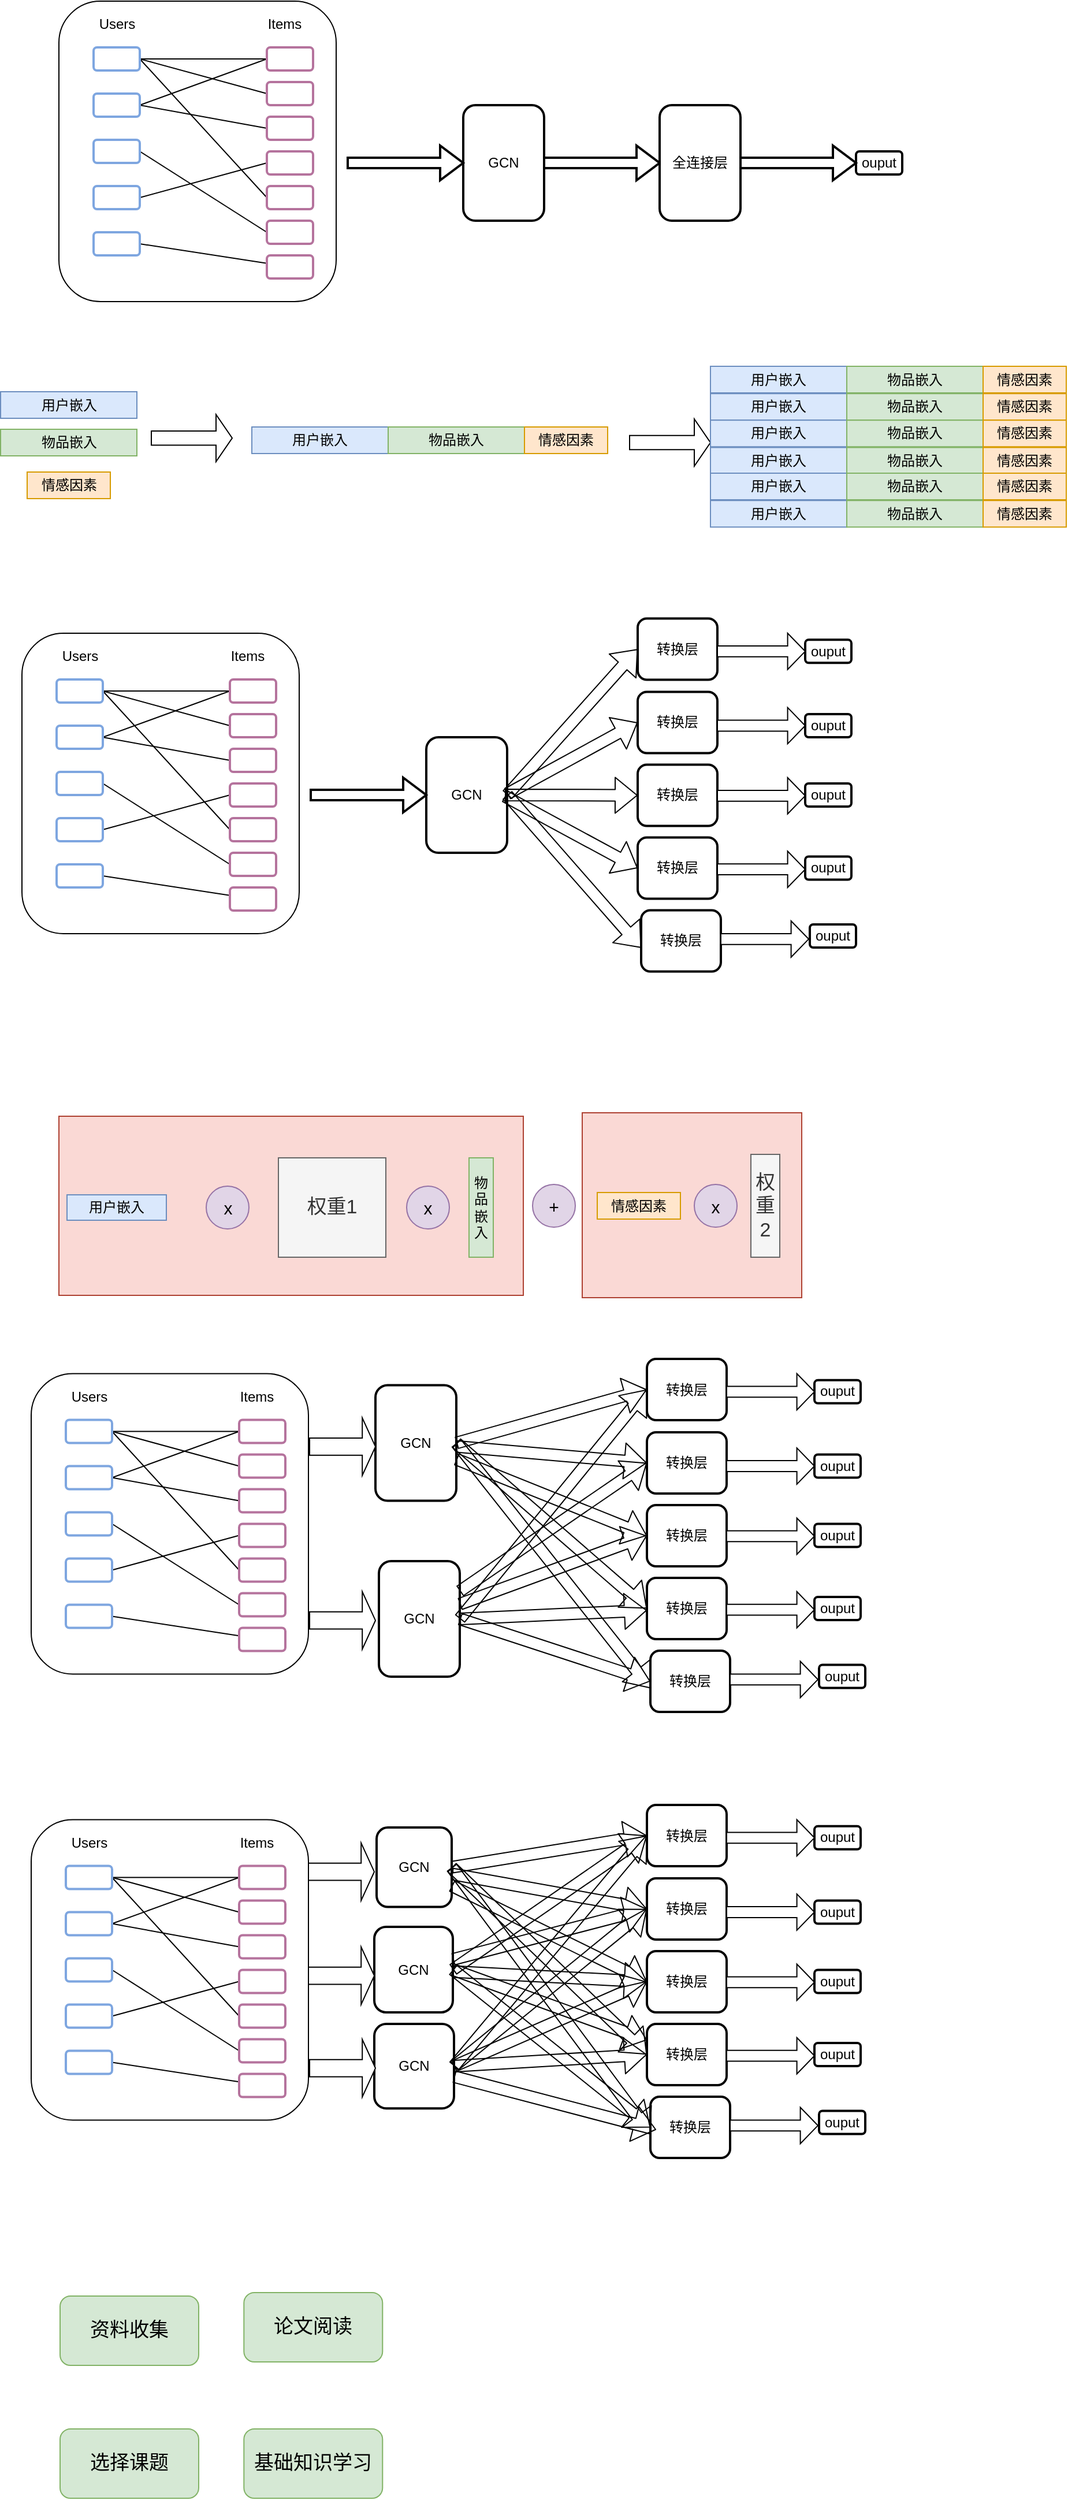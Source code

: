 <mxfile version="14.6.6" type="github">
  <diagram id="8Nu_nQ7xDkJ1roxFt6cx" name="第 1 页">
    <mxGraphModel dx="1366" dy="588" grid="0" gridSize="10" guides="1" tooltips="1" connect="1" arrows="1" fold="1" page="0" pageScale="1" pageWidth="827" pageHeight="1169" math="0" shadow="0">
      <root>
        <mxCell id="0" />
        <mxCell id="1" parent="0" />
        <mxCell id="pFt1LgYTIRn2EsKzOze2-96" value="" style="rounded=0;whiteSpace=wrap;html=1;glass=0;fillColor=#fad9d5;strokeColor=#ae4132;" parent="1" vertex="1">
          <mxGeometry x="493" y="1082" width="190" height="160" as="geometry" />
        </mxCell>
        <mxCell id="pFt1LgYTIRn2EsKzOze2-95" value="" style="rounded=0;whiteSpace=wrap;html=1;glass=0;fillColor=#fad9d5;strokeColor=#ae4132;" parent="1" vertex="1">
          <mxGeometry x="40" y="1085" width="402" height="155" as="geometry" />
        </mxCell>
        <mxCell id="x66tA1hOMsiu7k_iPFel-1" value="" style="rounded=1;whiteSpace=wrap;html=1;" parent="1" vertex="1">
          <mxGeometry x="40" y="120" width="240" height="260" as="geometry" />
        </mxCell>
        <mxCell id="x66tA1hOMsiu7k_iPFel-18" style="rounded=0;orthogonalLoop=1;jettySize=auto;html=1;exitX=1;exitY=0.5;exitDx=0;exitDy=0;entryX=0;entryY=0.5;entryDx=0;entryDy=0;endArrow=none;endFill=0;" parent="1" source="x66tA1hOMsiu7k_iPFel-2" target="x66tA1hOMsiu7k_iPFel-10" edge="1">
          <mxGeometry relative="1" as="geometry" />
        </mxCell>
        <mxCell id="x66tA1hOMsiu7k_iPFel-19" style="rounded=0;orthogonalLoop=1;jettySize=auto;html=1;exitX=1;exitY=0.5;exitDx=0;exitDy=0;entryX=0;entryY=0.5;entryDx=0;entryDy=0;flowAnimation=0;endArrow=none;endFill=0;" parent="1" source="x66tA1hOMsiu7k_iPFel-2" target="x66tA1hOMsiu7k_iPFel-11" edge="1">
          <mxGeometry relative="1" as="geometry" />
        </mxCell>
        <mxCell id="x66tA1hOMsiu7k_iPFel-21" style="edgeStyle=none;rounded=0;orthogonalLoop=1;jettySize=auto;html=1;exitX=1;exitY=0.5;exitDx=0;exitDy=0;entryX=0;entryY=0.5;entryDx=0;entryDy=0;endArrow=none;endFill=0;" parent="1" source="x66tA1hOMsiu7k_iPFel-2" target="x66tA1hOMsiu7k_iPFel-14" edge="1">
          <mxGeometry relative="1" as="geometry" />
        </mxCell>
        <mxCell id="x66tA1hOMsiu7k_iPFel-2" value="" style="rounded=1;whiteSpace=wrap;html=1;strokeColor=#7EA6E0;strokeWidth=2;" parent="1" vertex="1">
          <mxGeometry x="70" y="160" width="40" height="20" as="geometry" />
        </mxCell>
        <mxCell id="x66tA1hOMsiu7k_iPFel-22" style="edgeStyle=none;rounded=0;orthogonalLoop=1;jettySize=auto;html=1;exitX=1;exitY=0.5;exitDx=0;exitDy=0;entryX=0;entryY=0.5;entryDx=0;entryDy=0;endArrow=none;endFill=0;" parent="1" source="x66tA1hOMsiu7k_iPFel-3" target="x66tA1hOMsiu7k_iPFel-12" edge="1">
          <mxGeometry relative="1" as="geometry" />
        </mxCell>
        <mxCell id="x66tA1hOMsiu7k_iPFel-23" style="edgeStyle=none;rounded=0;orthogonalLoop=1;jettySize=auto;html=1;exitX=1;exitY=0.5;exitDx=0;exitDy=0;entryX=0;entryY=0.5;entryDx=0;entryDy=0;endArrow=none;endFill=0;" parent="1" source="x66tA1hOMsiu7k_iPFel-3" target="x66tA1hOMsiu7k_iPFel-10" edge="1">
          <mxGeometry relative="1" as="geometry" />
        </mxCell>
        <mxCell id="x66tA1hOMsiu7k_iPFel-3" value="" style="rounded=1;whiteSpace=wrap;html=1;strokeColor=#7EA6E0;strokeWidth=2;" parent="1" vertex="1">
          <mxGeometry x="70" y="200" width="40" height="20" as="geometry" />
        </mxCell>
        <mxCell id="x66tA1hOMsiu7k_iPFel-24" style="edgeStyle=none;rounded=0;orthogonalLoop=1;jettySize=auto;html=1;exitX=1;exitY=0.5;exitDx=0;exitDy=0;entryX=0;entryY=0.5;entryDx=0;entryDy=0;endArrow=none;endFill=0;" parent="1" source="x66tA1hOMsiu7k_iPFel-4" target="x66tA1hOMsiu7k_iPFel-15" edge="1">
          <mxGeometry relative="1" as="geometry" />
        </mxCell>
        <mxCell id="x66tA1hOMsiu7k_iPFel-4" value="" style="rounded=1;whiteSpace=wrap;html=1;strokeColor=#7EA6E0;strokeWidth=2;" parent="1" vertex="1">
          <mxGeometry x="70" y="240" width="40" height="20" as="geometry" />
        </mxCell>
        <mxCell id="x66tA1hOMsiu7k_iPFel-25" style="edgeStyle=none;rounded=0;orthogonalLoop=1;jettySize=auto;html=1;exitX=1;exitY=0.5;exitDx=0;exitDy=0;entryX=0;entryY=0.5;entryDx=0;entryDy=0;endArrow=none;endFill=0;" parent="1" source="x66tA1hOMsiu7k_iPFel-5" target="x66tA1hOMsiu7k_iPFel-13" edge="1">
          <mxGeometry relative="1" as="geometry" />
        </mxCell>
        <mxCell id="x66tA1hOMsiu7k_iPFel-5" value="" style="rounded=1;whiteSpace=wrap;html=1;strokeColor=#7EA6E0;strokeWidth=2;" parent="1" vertex="1">
          <mxGeometry x="70" y="280" width="40" height="20" as="geometry" />
        </mxCell>
        <mxCell id="x66tA1hOMsiu7k_iPFel-26" style="edgeStyle=none;rounded=0;orthogonalLoop=1;jettySize=auto;html=1;exitX=1;exitY=0.5;exitDx=0;exitDy=0;endArrow=none;endFill=0;" parent="1" source="x66tA1hOMsiu7k_iPFel-8" target="x66tA1hOMsiu7k_iPFel-16" edge="1">
          <mxGeometry relative="1" as="geometry" />
        </mxCell>
        <mxCell id="x66tA1hOMsiu7k_iPFel-8" value="" style="rounded=1;whiteSpace=wrap;html=1;strokeColor=#7EA6E0;strokeWidth=2;" parent="1" vertex="1">
          <mxGeometry x="70" y="320" width="40" height="20" as="geometry" />
        </mxCell>
        <mxCell id="x66tA1hOMsiu7k_iPFel-9" value="Users" style="text;html=1;resizable=0;autosize=1;align=center;verticalAlign=middle;points=[];fillColor=none;strokeColor=none;rounded=0;" parent="1" vertex="1">
          <mxGeometry x="65" y="130" width="50" height="20" as="geometry" />
        </mxCell>
        <mxCell id="x66tA1hOMsiu7k_iPFel-10" value="" style="rounded=1;whiteSpace=wrap;html=1;strokeWidth=2;strokeColor=#B5739D;" parent="1" vertex="1">
          <mxGeometry x="220" y="160" width="40" height="20" as="geometry" />
        </mxCell>
        <mxCell id="x66tA1hOMsiu7k_iPFel-11" value="" style="rounded=1;whiteSpace=wrap;html=1;strokeWidth=2;strokeColor=#B5739D;" parent="1" vertex="1">
          <mxGeometry x="220" y="190" width="40" height="20" as="geometry" />
        </mxCell>
        <mxCell id="x66tA1hOMsiu7k_iPFel-12" value="" style="rounded=1;whiteSpace=wrap;html=1;strokeWidth=2;strokeColor=#B5739D;" parent="1" vertex="1">
          <mxGeometry x="220" y="220" width="40" height="20" as="geometry" />
        </mxCell>
        <mxCell id="x66tA1hOMsiu7k_iPFel-13" value="" style="rounded=1;whiteSpace=wrap;html=1;strokeWidth=2;strokeColor=#B5739D;" parent="1" vertex="1">
          <mxGeometry x="220" y="250" width="40" height="20" as="geometry" />
        </mxCell>
        <mxCell id="x66tA1hOMsiu7k_iPFel-14" value="" style="rounded=1;whiteSpace=wrap;html=1;strokeWidth=2;strokeColor=#B5739D;" parent="1" vertex="1">
          <mxGeometry x="220" y="280" width="40" height="20" as="geometry" />
        </mxCell>
        <mxCell id="x66tA1hOMsiu7k_iPFel-15" value="" style="rounded=1;whiteSpace=wrap;html=1;strokeWidth=2;strokeColor=#B5739D;" parent="1" vertex="1">
          <mxGeometry x="220" y="310" width="40" height="20" as="geometry" />
        </mxCell>
        <mxCell id="x66tA1hOMsiu7k_iPFel-16" value="" style="rounded=1;whiteSpace=wrap;html=1;strokeWidth=2;strokeColor=#B5739D;" parent="1" vertex="1">
          <mxGeometry x="220" y="340" width="40" height="20" as="geometry" />
        </mxCell>
        <mxCell id="x66tA1hOMsiu7k_iPFel-17" value="Items" style="text;html=1;resizable=0;autosize=1;align=center;verticalAlign=middle;points=[];fillColor=none;strokeColor=none;rounded=0;" parent="1" vertex="1">
          <mxGeometry x="210" y="130" width="50" height="20" as="geometry" />
        </mxCell>
        <mxCell id="x66tA1hOMsiu7k_iPFel-27" value="GCN" style="rounded=1;whiteSpace=wrap;html=1;strokeWidth=2;" parent="1" vertex="1">
          <mxGeometry x="390" y="210" width="70" height="100" as="geometry" />
        </mxCell>
        <mxCell id="x66tA1hOMsiu7k_iPFel-28" value="" style="shape=singleArrow;whiteSpace=wrap;html=1;strokeColor=#000000;strokeWidth=2;" parent="1" vertex="1">
          <mxGeometry x="290" y="245" width="100" height="30" as="geometry" />
        </mxCell>
        <mxCell id="x66tA1hOMsiu7k_iPFel-29" value="" style="shape=singleArrow;whiteSpace=wrap;html=1;strokeColor=#000000;strokeWidth=2;" parent="1" vertex="1">
          <mxGeometry x="460" y="245" width="100" height="30" as="geometry" />
        </mxCell>
        <mxCell id="x66tA1hOMsiu7k_iPFel-30" value="全连接层" style="rounded=1;whiteSpace=wrap;html=1;strokeWidth=2;" parent="1" vertex="1">
          <mxGeometry x="560" y="210" width="70" height="100" as="geometry" />
        </mxCell>
        <mxCell id="x66tA1hOMsiu7k_iPFel-31" value="ouput" style="rounded=1;whiteSpace=wrap;html=1;strokeWidth=2;" parent="1" vertex="1">
          <mxGeometry x="730" y="250" width="40" height="20" as="geometry" />
        </mxCell>
        <mxCell id="x66tA1hOMsiu7k_iPFel-33" value="" style="shape=singleArrow;whiteSpace=wrap;html=1;strokeColor=#000000;strokeWidth=2;" parent="1" vertex="1">
          <mxGeometry x="630" y="245" width="100" height="30" as="geometry" />
        </mxCell>
        <mxCell id="pFt1LgYTIRn2EsKzOze2-1" value="用户嵌入" style="rounded=0;whiteSpace=wrap;html=1;fillColor=#dae8fc;strokeColor=#6c8ebf;" parent="1" vertex="1">
          <mxGeometry x="207" y="488.5" width="118" height="23" as="geometry" />
        </mxCell>
        <mxCell id="pFt1LgYTIRn2EsKzOze2-2" value="物品嵌入" style="rounded=0;whiteSpace=wrap;html=1;fillColor=#d5e8d4;strokeColor=#82b366;" parent="1" vertex="1">
          <mxGeometry x="325" y="488.5" width="118" height="23" as="geometry" />
        </mxCell>
        <mxCell id="pFt1LgYTIRn2EsKzOze2-3" value="情感因素" style="rounded=0;whiteSpace=wrap;html=1;fillColor=#ffe6cc;strokeColor=#d79b00;" parent="1" vertex="1">
          <mxGeometry x="443" y="488.5" width="72" height="23" as="geometry" />
        </mxCell>
        <mxCell id="pFt1LgYTIRn2EsKzOze2-5" value="用户嵌入" style="rounded=0;whiteSpace=wrap;html=1;fillColor=#dae8fc;strokeColor=#6c8ebf;" parent="1" vertex="1">
          <mxGeometry x="-10.5" y="458" width="118" height="23" as="geometry" />
        </mxCell>
        <mxCell id="pFt1LgYTIRn2EsKzOze2-6" value="物品嵌入" style="rounded=0;whiteSpace=wrap;html=1;fillColor=#d5e8d4;strokeColor=#82b366;" parent="1" vertex="1">
          <mxGeometry x="-10.5" y="490.5" width="118" height="23" as="geometry" />
        </mxCell>
        <mxCell id="pFt1LgYTIRn2EsKzOze2-7" value="情感因素" style="rounded=0;whiteSpace=wrap;html=1;fillColor=#ffe6cc;strokeColor=#d79b00;" parent="1" vertex="1">
          <mxGeometry x="12.5" y="527.5" width="72" height="23" as="geometry" />
        </mxCell>
        <mxCell id="pFt1LgYTIRn2EsKzOze2-9" value="" style="shape=singleArrow;whiteSpace=wrap;html=1;" parent="1" vertex="1">
          <mxGeometry x="120" y="477.75" width="70" height="40.75" as="geometry" />
        </mxCell>
        <mxCell id="pFt1LgYTIRn2EsKzOze2-12" value="" style="shape=singleArrow;whiteSpace=wrap;html=1;" parent="1" vertex="1">
          <mxGeometry x="534" y="481.63" width="70" height="40.75" as="geometry" />
        </mxCell>
        <mxCell id="pFt1LgYTIRn2EsKzOze2-13" value="用户嵌入" style="rounded=0;whiteSpace=wrap;html=1;fillColor=#dae8fc;strokeColor=#6c8ebf;" parent="1" vertex="1">
          <mxGeometry x="604" y="436" width="118" height="23" as="geometry" />
        </mxCell>
        <mxCell id="pFt1LgYTIRn2EsKzOze2-14" value="物品嵌入" style="rounded=0;whiteSpace=wrap;html=1;fillColor=#d5e8d4;strokeColor=#82b366;" parent="1" vertex="1">
          <mxGeometry x="722" y="436" width="118" height="23" as="geometry" />
        </mxCell>
        <mxCell id="pFt1LgYTIRn2EsKzOze2-15" value="情感因素" style="rounded=0;whiteSpace=wrap;html=1;fillColor=#ffe6cc;strokeColor=#d79b00;" parent="1" vertex="1">
          <mxGeometry x="840" y="436" width="72" height="23" as="geometry" />
        </mxCell>
        <mxCell id="pFt1LgYTIRn2EsKzOze2-17" value="用户嵌入" style="rounded=0;whiteSpace=wrap;html=1;fillColor=#dae8fc;strokeColor=#6c8ebf;" parent="1" vertex="1">
          <mxGeometry x="604" y="459.63" width="118" height="23" as="geometry" />
        </mxCell>
        <mxCell id="pFt1LgYTIRn2EsKzOze2-18" value="物品嵌入" style="rounded=0;whiteSpace=wrap;html=1;fillColor=#d5e8d4;strokeColor=#82b366;" parent="1" vertex="1">
          <mxGeometry x="722" y="459.63" width="118" height="23" as="geometry" />
        </mxCell>
        <mxCell id="pFt1LgYTIRn2EsKzOze2-19" value="情感因素" style="rounded=0;whiteSpace=wrap;html=1;fillColor=#ffe6cc;strokeColor=#d79b00;" parent="1" vertex="1">
          <mxGeometry x="840" y="459.63" width="72" height="23" as="geometry" />
        </mxCell>
        <mxCell id="pFt1LgYTIRn2EsKzOze2-20" value="用户嵌入" style="rounded=0;whiteSpace=wrap;html=1;fillColor=#dae8fc;strokeColor=#6c8ebf;" parent="1" vertex="1">
          <mxGeometry x="604" y="482.63" width="118" height="23" as="geometry" />
        </mxCell>
        <mxCell id="pFt1LgYTIRn2EsKzOze2-21" value="物品嵌入" style="rounded=0;whiteSpace=wrap;html=1;fillColor=#d5e8d4;strokeColor=#82b366;" parent="1" vertex="1">
          <mxGeometry x="722" y="482.63" width="118" height="23" as="geometry" />
        </mxCell>
        <mxCell id="pFt1LgYTIRn2EsKzOze2-22" value="情感因素" style="rounded=0;whiteSpace=wrap;html=1;fillColor=#ffe6cc;strokeColor=#d79b00;" parent="1" vertex="1">
          <mxGeometry x="840" y="482.63" width="72" height="23" as="geometry" />
        </mxCell>
        <mxCell id="pFt1LgYTIRn2EsKzOze2-23" value="用户嵌入" style="rounded=0;whiteSpace=wrap;html=1;fillColor=#dae8fc;strokeColor=#6c8ebf;" parent="1" vertex="1">
          <mxGeometry x="604" y="506.26" width="118" height="23" as="geometry" />
        </mxCell>
        <mxCell id="pFt1LgYTIRn2EsKzOze2-24" value="物品嵌入" style="rounded=0;whiteSpace=wrap;html=1;fillColor=#d5e8d4;strokeColor=#82b366;" parent="1" vertex="1">
          <mxGeometry x="722" y="506.26" width="118" height="23" as="geometry" />
        </mxCell>
        <mxCell id="pFt1LgYTIRn2EsKzOze2-25" value="情感因素" style="rounded=0;whiteSpace=wrap;html=1;fillColor=#ffe6cc;strokeColor=#d79b00;" parent="1" vertex="1">
          <mxGeometry x="840" y="506.26" width="72" height="23" as="geometry" />
        </mxCell>
        <mxCell id="pFt1LgYTIRn2EsKzOze2-26" value="用户嵌入" style="rounded=0;whiteSpace=wrap;html=1;fillColor=#dae8fc;strokeColor=#6c8ebf;" parent="1" vertex="1">
          <mxGeometry x="604" y="528.5" width="118" height="23" as="geometry" />
        </mxCell>
        <mxCell id="pFt1LgYTIRn2EsKzOze2-27" value="物品嵌入" style="rounded=0;whiteSpace=wrap;html=1;fillColor=#d5e8d4;strokeColor=#82b366;" parent="1" vertex="1">
          <mxGeometry x="722" y="528.5" width="118" height="23" as="geometry" />
        </mxCell>
        <mxCell id="pFt1LgYTIRn2EsKzOze2-28" value="情感因素" style="rounded=0;whiteSpace=wrap;html=1;fillColor=#ffe6cc;strokeColor=#d79b00;" parent="1" vertex="1">
          <mxGeometry x="840" y="528.5" width="72" height="23" as="geometry" />
        </mxCell>
        <mxCell id="pFt1LgYTIRn2EsKzOze2-29" value="用户嵌入" style="rounded=0;whiteSpace=wrap;html=1;fillColor=#dae8fc;strokeColor=#6c8ebf;" parent="1" vertex="1">
          <mxGeometry x="604" y="552.13" width="118" height="23" as="geometry" />
        </mxCell>
        <mxCell id="pFt1LgYTIRn2EsKzOze2-30" value="物品嵌入" style="rounded=0;whiteSpace=wrap;html=1;fillColor=#d5e8d4;strokeColor=#82b366;" parent="1" vertex="1">
          <mxGeometry x="722" y="552.13" width="118" height="23" as="geometry" />
        </mxCell>
        <mxCell id="pFt1LgYTIRn2EsKzOze2-31" value="情感因素" style="rounded=0;whiteSpace=wrap;html=1;fillColor=#ffe6cc;strokeColor=#d79b00;" parent="1" vertex="1">
          <mxGeometry x="840" y="552.13" width="72" height="23" as="geometry" />
        </mxCell>
        <mxCell id="pFt1LgYTIRn2EsKzOze2-32" value="" style="rounded=1;whiteSpace=wrap;html=1;" parent="1" vertex="1">
          <mxGeometry x="8" y="667" width="240" height="260" as="geometry" />
        </mxCell>
        <mxCell id="pFt1LgYTIRn2EsKzOze2-33" style="rounded=0;orthogonalLoop=1;jettySize=auto;html=1;exitX=1;exitY=0.5;exitDx=0;exitDy=0;entryX=0;entryY=0.5;entryDx=0;entryDy=0;endArrow=none;endFill=0;" parent="1" source="pFt1LgYTIRn2EsKzOze2-36" target="pFt1LgYTIRn2EsKzOze2-47" edge="1">
          <mxGeometry relative="1" as="geometry" />
        </mxCell>
        <mxCell id="pFt1LgYTIRn2EsKzOze2-34" style="rounded=0;orthogonalLoop=1;jettySize=auto;html=1;exitX=1;exitY=0.5;exitDx=0;exitDy=0;entryX=0;entryY=0.5;entryDx=0;entryDy=0;flowAnimation=0;endArrow=none;endFill=0;" parent="1" source="pFt1LgYTIRn2EsKzOze2-36" target="pFt1LgYTIRn2EsKzOze2-48" edge="1">
          <mxGeometry relative="1" as="geometry" />
        </mxCell>
        <mxCell id="pFt1LgYTIRn2EsKzOze2-35" style="edgeStyle=none;rounded=0;orthogonalLoop=1;jettySize=auto;html=1;exitX=1;exitY=0.5;exitDx=0;exitDy=0;entryX=0;entryY=0.5;entryDx=0;entryDy=0;endArrow=none;endFill=0;" parent="1" source="pFt1LgYTIRn2EsKzOze2-36" target="pFt1LgYTIRn2EsKzOze2-51" edge="1">
          <mxGeometry relative="1" as="geometry" />
        </mxCell>
        <mxCell id="pFt1LgYTIRn2EsKzOze2-36" value="" style="rounded=1;whiteSpace=wrap;html=1;strokeColor=#7EA6E0;strokeWidth=2;" parent="1" vertex="1">
          <mxGeometry x="38" y="707" width="40" height="20" as="geometry" />
        </mxCell>
        <mxCell id="pFt1LgYTIRn2EsKzOze2-37" style="edgeStyle=none;rounded=0;orthogonalLoop=1;jettySize=auto;html=1;exitX=1;exitY=0.5;exitDx=0;exitDy=0;entryX=0;entryY=0.5;entryDx=0;entryDy=0;endArrow=none;endFill=0;" parent="1" source="pFt1LgYTIRn2EsKzOze2-39" target="pFt1LgYTIRn2EsKzOze2-49" edge="1">
          <mxGeometry relative="1" as="geometry" />
        </mxCell>
        <mxCell id="pFt1LgYTIRn2EsKzOze2-38" style="edgeStyle=none;rounded=0;orthogonalLoop=1;jettySize=auto;html=1;exitX=1;exitY=0.5;exitDx=0;exitDy=0;entryX=0;entryY=0.5;entryDx=0;entryDy=0;endArrow=none;endFill=0;" parent="1" source="pFt1LgYTIRn2EsKzOze2-39" target="pFt1LgYTIRn2EsKzOze2-47" edge="1">
          <mxGeometry relative="1" as="geometry" />
        </mxCell>
        <mxCell id="pFt1LgYTIRn2EsKzOze2-39" value="" style="rounded=1;whiteSpace=wrap;html=1;strokeColor=#7EA6E0;strokeWidth=2;" parent="1" vertex="1">
          <mxGeometry x="38" y="747" width="40" height="20" as="geometry" />
        </mxCell>
        <mxCell id="pFt1LgYTIRn2EsKzOze2-40" style="edgeStyle=none;rounded=0;orthogonalLoop=1;jettySize=auto;html=1;exitX=1;exitY=0.5;exitDx=0;exitDy=0;entryX=0;entryY=0.5;entryDx=0;entryDy=0;endArrow=none;endFill=0;" parent="1" source="pFt1LgYTIRn2EsKzOze2-41" target="pFt1LgYTIRn2EsKzOze2-52" edge="1">
          <mxGeometry relative="1" as="geometry" />
        </mxCell>
        <mxCell id="pFt1LgYTIRn2EsKzOze2-41" value="" style="rounded=1;whiteSpace=wrap;html=1;strokeColor=#7EA6E0;strokeWidth=2;" parent="1" vertex="1">
          <mxGeometry x="38" y="787" width="40" height="20" as="geometry" />
        </mxCell>
        <mxCell id="pFt1LgYTIRn2EsKzOze2-42" style="edgeStyle=none;rounded=0;orthogonalLoop=1;jettySize=auto;html=1;exitX=1;exitY=0.5;exitDx=0;exitDy=0;entryX=0;entryY=0.5;entryDx=0;entryDy=0;endArrow=none;endFill=0;" parent="1" source="pFt1LgYTIRn2EsKzOze2-43" target="pFt1LgYTIRn2EsKzOze2-50" edge="1">
          <mxGeometry relative="1" as="geometry" />
        </mxCell>
        <mxCell id="pFt1LgYTIRn2EsKzOze2-43" value="" style="rounded=1;whiteSpace=wrap;html=1;strokeColor=#7EA6E0;strokeWidth=2;" parent="1" vertex="1">
          <mxGeometry x="38" y="827" width="40" height="20" as="geometry" />
        </mxCell>
        <mxCell id="pFt1LgYTIRn2EsKzOze2-44" style="edgeStyle=none;rounded=0;orthogonalLoop=1;jettySize=auto;html=1;exitX=1;exitY=0.5;exitDx=0;exitDy=0;endArrow=none;endFill=0;" parent="1" source="pFt1LgYTIRn2EsKzOze2-45" target="pFt1LgYTIRn2EsKzOze2-53" edge="1">
          <mxGeometry relative="1" as="geometry" />
        </mxCell>
        <mxCell id="pFt1LgYTIRn2EsKzOze2-45" value="" style="rounded=1;whiteSpace=wrap;html=1;strokeColor=#7EA6E0;strokeWidth=2;" parent="1" vertex="1">
          <mxGeometry x="38" y="867" width="40" height="20" as="geometry" />
        </mxCell>
        <mxCell id="pFt1LgYTIRn2EsKzOze2-46" value="Users" style="text;html=1;resizable=0;autosize=1;align=center;verticalAlign=middle;points=[];fillColor=none;strokeColor=none;rounded=0;" parent="1" vertex="1">
          <mxGeometry x="33" y="677" width="50" height="20" as="geometry" />
        </mxCell>
        <mxCell id="pFt1LgYTIRn2EsKzOze2-47" value="" style="rounded=1;whiteSpace=wrap;html=1;strokeWidth=2;strokeColor=#B5739D;" parent="1" vertex="1">
          <mxGeometry x="188" y="707" width="40" height="20" as="geometry" />
        </mxCell>
        <mxCell id="pFt1LgYTIRn2EsKzOze2-48" value="" style="rounded=1;whiteSpace=wrap;html=1;strokeWidth=2;strokeColor=#B5739D;" parent="1" vertex="1">
          <mxGeometry x="188" y="737" width="40" height="20" as="geometry" />
        </mxCell>
        <mxCell id="pFt1LgYTIRn2EsKzOze2-49" value="" style="rounded=1;whiteSpace=wrap;html=1;strokeWidth=2;strokeColor=#B5739D;" parent="1" vertex="1">
          <mxGeometry x="188" y="767" width="40" height="20" as="geometry" />
        </mxCell>
        <mxCell id="pFt1LgYTIRn2EsKzOze2-50" value="" style="rounded=1;whiteSpace=wrap;html=1;strokeWidth=2;strokeColor=#B5739D;" parent="1" vertex="1">
          <mxGeometry x="188" y="797" width="40" height="20" as="geometry" />
        </mxCell>
        <mxCell id="pFt1LgYTIRn2EsKzOze2-51" value="" style="rounded=1;whiteSpace=wrap;html=1;strokeWidth=2;strokeColor=#B5739D;" parent="1" vertex="1">
          <mxGeometry x="188" y="827" width="40" height="20" as="geometry" />
        </mxCell>
        <mxCell id="pFt1LgYTIRn2EsKzOze2-52" value="" style="rounded=1;whiteSpace=wrap;html=1;strokeWidth=2;strokeColor=#B5739D;" parent="1" vertex="1">
          <mxGeometry x="188" y="857" width="40" height="20" as="geometry" />
        </mxCell>
        <mxCell id="pFt1LgYTIRn2EsKzOze2-53" value="" style="rounded=1;whiteSpace=wrap;html=1;strokeWidth=2;strokeColor=#B5739D;" parent="1" vertex="1">
          <mxGeometry x="188" y="887" width="40" height="20" as="geometry" />
        </mxCell>
        <mxCell id="pFt1LgYTIRn2EsKzOze2-54" value="Items" style="text;html=1;resizable=0;autosize=1;align=center;verticalAlign=middle;points=[];fillColor=none;strokeColor=none;rounded=0;" parent="1" vertex="1">
          <mxGeometry x="178" y="677" width="50" height="20" as="geometry" />
        </mxCell>
        <mxCell id="pFt1LgYTIRn2EsKzOze2-55" value="GCN" style="rounded=1;whiteSpace=wrap;html=1;strokeWidth=2;" parent="1" vertex="1">
          <mxGeometry x="358" y="757" width="70" height="100" as="geometry" />
        </mxCell>
        <mxCell id="pFt1LgYTIRn2EsKzOze2-56" value="" style="shape=singleArrow;whiteSpace=wrap;html=1;strokeColor=#000000;strokeWidth=2;" parent="1" vertex="1">
          <mxGeometry x="258" y="792" width="100" height="30" as="geometry" />
        </mxCell>
        <mxCell id="pFt1LgYTIRn2EsKzOze2-58" value="转换层" style="rounded=1;whiteSpace=wrap;html=1;strokeWidth=2;" parent="1" vertex="1">
          <mxGeometry x="541" y="654.25" width="69" height="53" as="geometry" />
        </mxCell>
        <mxCell id="pFt1LgYTIRn2EsKzOze2-59" value="ouput" style="rounded=1;whiteSpace=wrap;html=1;strokeWidth=2;" parent="1" vertex="1">
          <mxGeometry x="686" y="672.68" width="40" height="20" as="geometry" />
        </mxCell>
        <mxCell id="pFt1LgYTIRn2EsKzOze2-62" value="转换层" style="rounded=1;whiteSpace=wrap;html=1;strokeWidth=2;" parent="1" vertex="1">
          <mxGeometry x="541" y="717.75" width="69" height="53" as="geometry" />
        </mxCell>
        <mxCell id="pFt1LgYTIRn2EsKzOze2-63" value="转换层" style="rounded=1;whiteSpace=wrap;html=1;strokeWidth=2;" parent="1" vertex="1">
          <mxGeometry x="541" y="780.75" width="69" height="53" as="geometry" />
        </mxCell>
        <mxCell id="pFt1LgYTIRn2EsKzOze2-64" value="转换层" style="rounded=1;whiteSpace=wrap;html=1;strokeWidth=2;" parent="1" vertex="1">
          <mxGeometry x="541" y="843.75" width="69" height="53" as="geometry" />
        </mxCell>
        <mxCell id="pFt1LgYTIRn2EsKzOze2-65" value="转换层" style="rounded=1;whiteSpace=wrap;html=1;strokeWidth=2;" parent="1" vertex="1">
          <mxGeometry x="544" y="906.75" width="69" height="53" as="geometry" />
        </mxCell>
        <mxCell id="pFt1LgYTIRn2EsKzOze2-67" value="" style="shape=flexArrow;endArrow=classic;html=1;entryX=0;entryY=0.5;entryDx=0;entryDy=0;" parent="1" target="pFt1LgYTIRn2EsKzOze2-58" edge="1">
          <mxGeometry width="50" height="50" relative="1" as="geometry">
            <mxPoint x="428" y="807" as="sourcePoint" />
            <mxPoint x="478" y="757" as="targetPoint" />
          </mxGeometry>
        </mxCell>
        <mxCell id="pFt1LgYTIRn2EsKzOze2-68" value="" style="shape=flexArrow;endArrow=classic;html=1;entryX=0;entryY=0.5;entryDx=0;entryDy=0;" parent="1" target="pFt1LgYTIRn2EsKzOze2-62" edge="1">
          <mxGeometry width="50" height="50" relative="1" as="geometry">
            <mxPoint x="428" y="806" as="sourcePoint" />
            <mxPoint x="551" y="690.75" as="targetPoint" />
          </mxGeometry>
        </mxCell>
        <mxCell id="pFt1LgYTIRn2EsKzOze2-69" value="" style="shape=flexArrow;endArrow=classic;html=1;entryX=0;entryY=0.5;entryDx=0;entryDy=0;" parent="1" target="pFt1LgYTIRn2EsKzOze2-63" edge="1">
          <mxGeometry width="50" height="50" relative="1" as="geometry">
            <mxPoint x="426" y="807" as="sourcePoint" />
            <mxPoint x="551" y="754.25" as="targetPoint" />
          </mxGeometry>
        </mxCell>
        <mxCell id="pFt1LgYTIRn2EsKzOze2-71" value="" style="shape=flexArrow;endArrow=classic;html=1;entryX=0;entryY=0.5;entryDx=0;entryDy=0;" parent="1" target="pFt1LgYTIRn2EsKzOze2-64" edge="1">
          <mxGeometry width="50" height="50" relative="1" as="geometry">
            <mxPoint x="426" y="808" as="sourcePoint" />
            <mxPoint x="551" y="817.25" as="targetPoint" />
          </mxGeometry>
        </mxCell>
        <mxCell id="pFt1LgYTIRn2EsKzOze2-72" value="" style="shape=flexArrow;endArrow=classic;html=1;entryX=0;entryY=0.5;entryDx=0;entryDy=0;exitX=1;exitY=0.5;exitDx=0;exitDy=0;" parent="1" source="pFt1LgYTIRn2EsKzOze2-55" edge="1">
          <mxGeometry width="50" height="50" relative="1" as="geometry">
            <mxPoint x="429" y="877" as="sourcePoint" />
            <mxPoint x="544" y="939.25" as="targetPoint" />
          </mxGeometry>
        </mxCell>
        <mxCell id="pFt1LgYTIRn2EsKzOze2-73" value="" style="shape=singleArrow;whiteSpace=wrap;html=1;glass=1;" parent="1" vertex="1">
          <mxGeometry x="610" y="667" width="76" height="31.37" as="geometry" />
        </mxCell>
        <mxCell id="pFt1LgYTIRn2EsKzOze2-74" value="" style="shape=singleArrow;whiteSpace=wrap;html=1;glass=1;" parent="1" vertex="1">
          <mxGeometry x="610" y="731.32" width="76" height="31.37" as="geometry" />
        </mxCell>
        <mxCell id="pFt1LgYTIRn2EsKzOze2-75" value="ouput" style="rounded=1;whiteSpace=wrap;html=1;strokeWidth=2;" parent="1" vertex="1">
          <mxGeometry x="686" y="737.01" width="40" height="20" as="geometry" />
        </mxCell>
        <mxCell id="pFt1LgYTIRn2EsKzOze2-76" value="" style="shape=singleArrow;whiteSpace=wrap;html=1;glass=1;" parent="1" vertex="1">
          <mxGeometry x="610" y="792" width="76" height="31.37" as="geometry" />
        </mxCell>
        <mxCell id="pFt1LgYTIRn2EsKzOze2-77" value="ouput" style="rounded=1;whiteSpace=wrap;html=1;strokeWidth=2;" parent="1" vertex="1">
          <mxGeometry x="686" y="797" width="40" height="20" as="geometry" />
        </mxCell>
        <mxCell id="pFt1LgYTIRn2EsKzOze2-78" value="" style="shape=singleArrow;whiteSpace=wrap;html=1;glass=1;" parent="1" vertex="1">
          <mxGeometry x="610" y="855.63" width="76" height="31.37" as="geometry" />
        </mxCell>
        <mxCell id="pFt1LgYTIRn2EsKzOze2-79" value="ouput" style="rounded=1;whiteSpace=wrap;html=1;strokeWidth=2;" parent="1" vertex="1">
          <mxGeometry x="686" y="860.25" width="40" height="20" as="geometry" />
        </mxCell>
        <mxCell id="pFt1LgYTIRn2EsKzOze2-80" value="" style="shape=singleArrow;whiteSpace=wrap;html=1;glass=1;" parent="1" vertex="1">
          <mxGeometry x="613" y="916" width="76" height="31.37" as="geometry" />
        </mxCell>
        <mxCell id="pFt1LgYTIRn2EsKzOze2-81" value="ouput" style="rounded=1;whiteSpace=wrap;html=1;strokeWidth=2;" parent="1" vertex="1">
          <mxGeometry x="690" y="919" width="40" height="20" as="geometry" />
        </mxCell>
        <mxCell id="pFt1LgYTIRn2EsKzOze2-82" value="&lt;span style=&quot;font-size: 17px&quot;&gt;权重1&lt;/span&gt;" style="rounded=0;whiteSpace=wrap;html=1;glass=0;fillColor=#f5f5f5;strokeColor=#666666;fontColor=#333333;" parent="1" vertex="1">
          <mxGeometry x="230" y="1121" width="93" height="86" as="geometry" />
        </mxCell>
        <mxCell id="pFt1LgYTIRn2EsKzOze2-84" value="物品嵌入" style="rounded=0;whiteSpace=wrap;html=1;fillColor=#d5e8d4;strokeColor=#82b366;direction=south;" parent="1" vertex="1">
          <mxGeometry x="395" y="1121" width="21" height="86" as="geometry" />
        </mxCell>
        <mxCell id="pFt1LgYTIRn2EsKzOze2-85" value="用户嵌入" style="rounded=0;whiteSpace=wrap;html=1;fillColor=#dae8fc;strokeColor=#6c8ebf;direction=west;" parent="1" vertex="1">
          <mxGeometry x="47" y="1153" width="86" height="22" as="geometry" />
        </mxCell>
        <mxCell id="pFt1LgYTIRn2EsKzOze2-88" value="&lt;font style=&quot;font-size: 15px&quot;&gt;x&lt;/font&gt;" style="ellipse;whiteSpace=wrap;html=1;aspect=fixed;glass=0;fillColor=#e1d5e7;strokeColor=#9673a6;" parent="1" vertex="1">
          <mxGeometry x="167.5" y="1145.5" width="37" height="37" as="geometry" />
        </mxCell>
        <mxCell id="pFt1LgYTIRn2EsKzOze2-89" value="&lt;font style=&quot;font-size: 15px&quot;&gt;x&lt;/font&gt;" style="ellipse;whiteSpace=wrap;html=1;aspect=fixed;glass=0;fillColor=#e1d5e7;strokeColor=#9673a6;" parent="1" vertex="1">
          <mxGeometry x="341" y="1145.5" width="37" height="37" as="geometry" />
        </mxCell>
        <mxCell id="pFt1LgYTIRn2EsKzOze2-90" value="&lt;span style=&quot;font-size: 15px&quot;&gt;+&lt;/span&gt;" style="ellipse;whiteSpace=wrap;html=1;aspect=fixed;glass=0;fillColor=#e1d5e7;strokeColor=#9673a6;" parent="1" vertex="1">
          <mxGeometry x="450" y="1144" width="37" height="37" as="geometry" />
        </mxCell>
        <mxCell id="pFt1LgYTIRn2EsKzOze2-92" value="情感因素" style="rounded=0;whiteSpace=wrap;html=1;fillColor=#ffe6cc;strokeColor=#d79b00;" parent="1" vertex="1">
          <mxGeometry x="506" y="1151" width="72" height="23" as="geometry" />
        </mxCell>
        <mxCell id="pFt1LgYTIRn2EsKzOze2-93" value="&lt;span style=&quot;font-size: 17px&quot;&gt;权重2&lt;/span&gt;" style="rounded=0;whiteSpace=wrap;html=1;glass=0;fillColor=#f5f5f5;strokeColor=#666666;fontColor=#333333;direction=south;" parent="1" vertex="1">
          <mxGeometry x="639" y="1118" width="25" height="89" as="geometry" />
        </mxCell>
        <mxCell id="pFt1LgYTIRn2EsKzOze2-94" value="&lt;font style=&quot;font-size: 15px&quot;&gt;x&lt;/font&gt;" style="ellipse;whiteSpace=wrap;html=1;aspect=fixed;glass=0;fillColor=#e1d5e7;strokeColor=#9673a6;" parent="1" vertex="1">
          <mxGeometry x="590" y="1144" width="37" height="37" as="geometry" />
        </mxCell>
        <mxCell id="pFt1LgYTIRn2EsKzOze2-97" value="&lt;p class=&quot;MsoNormal&quot;&gt;&lt;span style=&quot;font-weight: normal ; font-size: 10.5pt&quot;&gt;&amp;nbsp;&lt;/span&gt;&lt;/p&gt;" style="text;whiteSpace=wrap;html=1;" parent="1" vertex="1">
          <mxGeometry x="248.147" y="1376.824" width="24" height="52" as="geometry" />
        </mxCell>
        <mxCell id="pFt1LgYTIRn2EsKzOze2-99" value="" style="rounded=1;whiteSpace=wrap;html=1;" parent="1" vertex="1">
          <mxGeometry x="16" y="1307.75" width="240" height="260" as="geometry" />
        </mxCell>
        <mxCell id="pFt1LgYTIRn2EsKzOze2-100" style="rounded=0;orthogonalLoop=1;jettySize=auto;html=1;exitX=1;exitY=0.5;exitDx=0;exitDy=0;entryX=0;entryY=0.5;entryDx=0;entryDy=0;endArrow=none;endFill=0;" parent="1" source="pFt1LgYTIRn2EsKzOze2-103" target="pFt1LgYTIRn2EsKzOze2-114" edge="1">
          <mxGeometry relative="1" as="geometry" />
        </mxCell>
        <mxCell id="pFt1LgYTIRn2EsKzOze2-101" style="rounded=0;orthogonalLoop=1;jettySize=auto;html=1;exitX=1;exitY=0.5;exitDx=0;exitDy=0;entryX=0;entryY=0.5;entryDx=0;entryDy=0;flowAnimation=0;endArrow=none;endFill=0;" parent="1" source="pFt1LgYTIRn2EsKzOze2-103" target="pFt1LgYTIRn2EsKzOze2-115" edge="1">
          <mxGeometry relative="1" as="geometry" />
        </mxCell>
        <mxCell id="pFt1LgYTIRn2EsKzOze2-102" style="edgeStyle=none;rounded=0;orthogonalLoop=1;jettySize=auto;html=1;exitX=1;exitY=0.5;exitDx=0;exitDy=0;entryX=0;entryY=0.5;entryDx=0;entryDy=0;endArrow=none;endFill=0;" parent="1" source="pFt1LgYTIRn2EsKzOze2-103" target="pFt1LgYTIRn2EsKzOze2-118" edge="1">
          <mxGeometry relative="1" as="geometry" />
        </mxCell>
        <mxCell id="pFt1LgYTIRn2EsKzOze2-103" value="" style="rounded=1;whiteSpace=wrap;html=1;strokeColor=#7EA6E0;strokeWidth=2;" parent="1" vertex="1">
          <mxGeometry x="46" y="1347.75" width="40" height="20" as="geometry" />
        </mxCell>
        <mxCell id="pFt1LgYTIRn2EsKzOze2-104" style="edgeStyle=none;rounded=0;orthogonalLoop=1;jettySize=auto;html=1;exitX=1;exitY=0.5;exitDx=0;exitDy=0;entryX=0;entryY=0.5;entryDx=0;entryDy=0;endArrow=none;endFill=0;" parent="1" source="pFt1LgYTIRn2EsKzOze2-106" target="pFt1LgYTIRn2EsKzOze2-116" edge="1">
          <mxGeometry relative="1" as="geometry" />
        </mxCell>
        <mxCell id="pFt1LgYTIRn2EsKzOze2-105" style="edgeStyle=none;rounded=0;orthogonalLoop=1;jettySize=auto;html=1;exitX=1;exitY=0.5;exitDx=0;exitDy=0;entryX=0;entryY=0.5;entryDx=0;entryDy=0;endArrow=none;endFill=0;" parent="1" source="pFt1LgYTIRn2EsKzOze2-106" target="pFt1LgYTIRn2EsKzOze2-114" edge="1">
          <mxGeometry relative="1" as="geometry" />
        </mxCell>
        <mxCell id="pFt1LgYTIRn2EsKzOze2-106" value="" style="rounded=1;whiteSpace=wrap;html=1;strokeColor=#7EA6E0;strokeWidth=2;" parent="1" vertex="1">
          <mxGeometry x="46" y="1387.75" width="40" height="20" as="geometry" />
        </mxCell>
        <mxCell id="pFt1LgYTIRn2EsKzOze2-107" style="edgeStyle=none;rounded=0;orthogonalLoop=1;jettySize=auto;html=1;exitX=1;exitY=0.5;exitDx=0;exitDy=0;entryX=0;entryY=0.5;entryDx=0;entryDy=0;endArrow=none;endFill=0;" parent="1" source="pFt1LgYTIRn2EsKzOze2-108" target="pFt1LgYTIRn2EsKzOze2-119" edge="1">
          <mxGeometry relative="1" as="geometry" />
        </mxCell>
        <mxCell id="pFt1LgYTIRn2EsKzOze2-108" value="" style="rounded=1;whiteSpace=wrap;html=1;strokeColor=#7EA6E0;strokeWidth=2;" parent="1" vertex="1">
          <mxGeometry x="46" y="1427.75" width="40" height="20" as="geometry" />
        </mxCell>
        <mxCell id="pFt1LgYTIRn2EsKzOze2-109" style="edgeStyle=none;rounded=0;orthogonalLoop=1;jettySize=auto;html=1;exitX=1;exitY=0.5;exitDx=0;exitDy=0;entryX=0;entryY=0.5;entryDx=0;entryDy=0;endArrow=none;endFill=0;" parent="1" source="pFt1LgYTIRn2EsKzOze2-110" target="pFt1LgYTIRn2EsKzOze2-117" edge="1">
          <mxGeometry relative="1" as="geometry" />
        </mxCell>
        <mxCell id="pFt1LgYTIRn2EsKzOze2-110" value="" style="rounded=1;whiteSpace=wrap;html=1;strokeColor=#7EA6E0;strokeWidth=2;" parent="1" vertex="1">
          <mxGeometry x="46" y="1467.75" width="40" height="20" as="geometry" />
        </mxCell>
        <mxCell id="pFt1LgYTIRn2EsKzOze2-111" style="edgeStyle=none;rounded=0;orthogonalLoop=1;jettySize=auto;html=1;exitX=1;exitY=0.5;exitDx=0;exitDy=0;endArrow=none;endFill=0;" parent="1" source="pFt1LgYTIRn2EsKzOze2-112" target="pFt1LgYTIRn2EsKzOze2-120" edge="1">
          <mxGeometry relative="1" as="geometry" />
        </mxCell>
        <mxCell id="pFt1LgYTIRn2EsKzOze2-112" value="" style="rounded=1;whiteSpace=wrap;html=1;strokeColor=#7EA6E0;strokeWidth=2;" parent="1" vertex="1">
          <mxGeometry x="46" y="1507.75" width="40" height="20" as="geometry" />
        </mxCell>
        <mxCell id="pFt1LgYTIRn2EsKzOze2-113" value="Users" style="text;html=1;resizable=0;autosize=1;align=center;verticalAlign=middle;points=[];fillColor=none;strokeColor=none;rounded=0;" parent="1" vertex="1">
          <mxGeometry x="41" y="1317.75" width="50" height="20" as="geometry" />
        </mxCell>
        <mxCell id="pFt1LgYTIRn2EsKzOze2-114" value="" style="rounded=1;whiteSpace=wrap;html=1;strokeWidth=2;strokeColor=#B5739D;" parent="1" vertex="1">
          <mxGeometry x="196" y="1347.75" width="40" height="20" as="geometry" />
        </mxCell>
        <mxCell id="pFt1LgYTIRn2EsKzOze2-115" value="" style="rounded=1;whiteSpace=wrap;html=1;strokeWidth=2;strokeColor=#B5739D;" parent="1" vertex="1">
          <mxGeometry x="196" y="1377.75" width="40" height="20" as="geometry" />
        </mxCell>
        <mxCell id="pFt1LgYTIRn2EsKzOze2-116" value="" style="rounded=1;whiteSpace=wrap;html=1;strokeWidth=2;strokeColor=#B5739D;" parent="1" vertex="1">
          <mxGeometry x="196" y="1407.75" width="40" height="20" as="geometry" />
        </mxCell>
        <mxCell id="pFt1LgYTIRn2EsKzOze2-117" value="" style="rounded=1;whiteSpace=wrap;html=1;strokeWidth=2;strokeColor=#B5739D;" parent="1" vertex="1">
          <mxGeometry x="196" y="1437.75" width="40" height="20" as="geometry" />
        </mxCell>
        <mxCell id="pFt1LgYTIRn2EsKzOze2-118" value="" style="rounded=1;whiteSpace=wrap;html=1;strokeWidth=2;strokeColor=#B5739D;" parent="1" vertex="1">
          <mxGeometry x="196" y="1467.75" width="40" height="20" as="geometry" />
        </mxCell>
        <mxCell id="pFt1LgYTIRn2EsKzOze2-119" value="" style="rounded=1;whiteSpace=wrap;html=1;strokeWidth=2;strokeColor=#B5739D;" parent="1" vertex="1">
          <mxGeometry x="196" y="1497.75" width="40" height="20" as="geometry" />
        </mxCell>
        <mxCell id="pFt1LgYTIRn2EsKzOze2-120" value="" style="rounded=1;whiteSpace=wrap;html=1;strokeWidth=2;strokeColor=#B5739D;" parent="1" vertex="1">
          <mxGeometry x="196" y="1527.75" width="40" height="20" as="geometry" />
        </mxCell>
        <mxCell id="pFt1LgYTIRn2EsKzOze2-121" value="Items" style="text;html=1;resizable=0;autosize=1;align=center;verticalAlign=middle;points=[];fillColor=none;strokeColor=none;rounded=0;" parent="1" vertex="1">
          <mxGeometry x="186" y="1317.75" width="50" height="20" as="geometry" />
        </mxCell>
        <mxCell id="pFt1LgYTIRn2EsKzOze2-122" value="GCN" style="rounded=1;whiteSpace=wrap;html=1;strokeWidth=2;" parent="1" vertex="1">
          <mxGeometry x="314" y="1317.75" width="70" height="100" as="geometry" />
        </mxCell>
        <mxCell id="pFt1LgYTIRn2EsKzOze2-124" value="转换层" style="rounded=1;whiteSpace=wrap;html=1;strokeWidth=2;" parent="1" vertex="1">
          <mxGeometry x="549" y="1295" width="69" height="53" as="geometry" />
        </mxCell>
        <mxCell id="pFt1LgYTIRn2EsKzOze2-125" value="ouput" style="rounded=1;whiteSpace=wrap;html=1;strokeWidth=2;" parent="1" vertex="1">
          <mxGeometry x="694" y="1313.43" width="40" height="20" as="geometry" />
        </mxCell>
        <mxCell id="pFt1LgYTIRn2EsKzOze2-126" value="转换层" style="rounded=1;whiteSpace=wrap;html=1;strokeWidth=2;" parent="1" vertex="1">
          <mxGeometry x="549" y="1358.5" width="69" height="53" as="geometry" />
        </mxCell>
        <mxCell id="pFt1LgYTIRn2EsKzOze2-127" value="转换层" style="rounded=1;whiteSpace=wrap;html=1;strokeWidth=2;" parent="1" vertex="1">
          <mxGeometry x="549" y="1421.5" width="69" height="53" as="geometry" />
        </mxCell>
        <mxCell id="pFt1LgYTIRn2EsKzOze2-128" value="转换层" style="rounded=1;whiteSpace=wrap;html=1;strokeWidth=2;" parent="1" vertex="1">
          <mxGeometry x="549" y="1484.5" width="69" height="53" as="geometry" />
        </mxCell>
        <mxCell id="pFt1LgYTIRn2EsKzOze2-129" value="转换层" style="rounded=1;whiteSpace=wrap;html=1;strokeWidth=2;" parent="1" vertex="1">
          <mxGeometry x="552" y="1547.5" width="69" height="53" as="geometry" />
        </mxCell>
        <mxCell id="pFt1LgYTIRn2EsKzOze2-130" value="" style="shape=flexArrow;endArrow=classic;html=1;entryX=0;entryY=0.5;entryDx=0;entryDy=0;exitX=1;exitY=0.5;exitDx=0;exitDy=0;" parent="1" source="pFt1LgYTIRn2EsKzOze2-122" target="pFt1LgYTIRn2EsKzOze2-124" edge="1">
          <mxGeometry width="50" height="50" relative="1" as="geometry">
            <mxPoint x="421" y="1362" as="sourcePoint" />
            <mxPoint x="486" y="1397.75" as="targetPoint" />
          </mxGeometry>
        </mxCell>
        <mxCell id="pFt1LgYTIRn2EsKzOze2-131" value="" style="shape=flexArrow;endArrow=classic;html=1;entryX=0;entryY=0.5;entryDx=0;entryDy=0;" parent="1" source="pFt1LgYTIRn2EsKzOze2-122" target="pFt1LgYTIRn2EsKzOze2-126" edge="1">
          <mxGeometry width="50" height="50" relative="1" as="geometry">
            <mxPoint x="418" y="1361" as="sourcePoint" />
            <mxPoint x="559" y="1331.5" as="targetPoint" />
          </mxGeometry>
        </mxCell>
        <mxCell id="pFt1LgYTIRn2EsKzOze2-132" value="" style="shape=flexArrow;endArrow=classic;html=1;entryX=0;entryY=0.5;entryDx=0;entryDy=0;" parent="1" source="pFt1LgYTIRn2EsKzOze2-122" target="pFt1LgYTIRn2EsKzOze2-127" edge="1">
          <mxGeometry width="50" height="50" relative="1" as="geometry">
            <mxPoint x="412" y="1352" as="sourcePoint" />
            <mxPoint x="559" y="1395" as="targetPoint" />
          </mxGeometry>
        </mxCell>
        <mxCell id="pFt1LgYTIRn2EsKzOze2-133" value="" style="shape=flexArrow;endArrow=classic;html=1;entryX=0;entryY=0.5;entryDx=0;entryDy=0;exitX=1;exitY=0.5;exitDx=0;exitDy=0;" parent="1" source="pFt1LgYTIRn2EsKzOze2-122" target="pFt1LgYTIRn2EsKzOze2-128" edge="1">
          <mxGeometry width="50" height="50" relative="1" as="geometry">
            <mxPoint x="413" y="1358" as="sourcePoint" />
            <mxPoint x="559" y="1458" as="targetPoint" />
          </mxGeometry>
        </mxCell>
        <mxCell id="pFt1LgYTIRn2EsKzOze2-134" value="" style="shape=flexArrow;endArrow=classic;html=1;entryX=0;entryY=0.5;entryDx=0;entryDy=0;exitX=1;exitY=0.5;exitDx=0;exitDy=0;" parent="1" source="pFt1LgYTIRn2EsKzOze2-122" edge="1">
          <mxGeometry width="50" height="50" relative="1" as="geometry">
            <mxPoint x="437" y="1517.75" as="sourcePoint" />
            <mxPoint x="552" y="1580.0" as="targetPoint" />
          </mxGeometry>
        </mxCell>
        <mxCell id="pFt1LgYTIRn2EsKzOze2-135" value="" style="shape=singleArrow;whiteSpace=wrap;html=1;glass=1;" parent="1" vertex="1">
          <mxGeometry x="618" y="1307.75" width="76" height="31.37" as="geometry" />
        </mxCell>
        <mxCell id="pFt1LgYTIRn2EsKzOze2-136" value="" style="shape=singleArrow;whiteSpace=wrap;html=1;glass=1;" parent="1" vertex="1">
          <mxGeometry x="618" y="1372.07" width="76" height="31.37" as="geometry" />
        </mxCell>
        <mxCell id="pFt1LgYTIRn2EsKzOze2-137" value="ouput" style="rounded=1;whiteSpace=wrap;html=1;strokeWidth=2;" parent="1" vertex="1">
          <mxGeometry x="694" y="1377.76" width="40" height="20" as="geometry" />
        </mxCell>
        <mxCell id="pFt1LgYTIRn2EsKzOze2-138" value="" style="shape=singleArrow;whiteSpace=wrap;html=1;glass=1;" parent="1" vertex="1">
          <mxGeometry x="618" y="1432.75" width="76" height="31.37" as="geometry" />
        </mxCell>
        <mxCell id="pFt1LgYTIRn2EsKzOze2-139" value="ouput" style="rounded=1;whiteSpace=wrap;html=1;strokeWidth=2;" parent="1" vertex="1">
          <mxGeometry x="694" y="1437.75" width="40" height="20" as="geometry" />
        </mxCell>
        <mxCell id="pFt1LgYTIRn2EsKzOze2-140" value="" style="shape=singleArrow;whiteSpace=wrap;html=1;glass=1;" parent="1" vertex="1">
          <mxGeometry x="618" y="1496.38" width="76" height="31.37" as="geometry" />
        </mxCell>
        <mxCell id="pFt1LgYTIRn2EsKzOze2-141" value="ouput" style="rounded=1;whiteSpace=wrap;html=1;strokeWidth=2;" parent="1" vertex="1">
          <mxGeometry x="694" y="1501" width="40" height="20" as="geometry" />
        </mxCell>
        <mxCell id="pFt1LgYTIRn2EsKzOze2-142" value="" style="shape=singleArrow;whiteSpace=wrap;html=1;glass=1;" parent="1" vertex="1">
          <mxGeometry x="621" y="1556.75" width="76" height="31.37" as="geometry" />
        </mxCell>
        <mxCell id="pFt1LgYTIRn2EsKzOze2-143" value="ouput" style="rounded=1;whiteSpace=wrap;html=1;strokeWidth=2;" parent="1" vertex="1">
          <mxGeometry x="698" y="1559.75" width="40" height="20" as="geometry" />
        </mxCell>
        <mxCell id="pFt1LgYTIRn2EsKzOze2-158" value="GCN" style="rounded=1;whiteSpace=wrap;html=1;strokeWidth=2;" parent="1" vertex="1">
          <mxGeometry x="317" y="1470" width="70" height="100" as="geometry" />
        </mxCell>
        <mxCell id="pFt1LgYTIRn2EsKzOze2-159" value="" style="shape=flexArrow;endArrow=classic;html=1;entryX=0;entryY=0.5;entryDx=0;entryDy=0;exitX=1;exitY=0.5;exitDx=0;exitDy=0;" parent="1" source="pFt1LgYTIRn2EsKzOze2-158" target="pFt1LgYTIRn2EsKzOze2-124" edge="1">
          <mxGeometry width="50" height="50" relative="1" as="geometry">
            <mxPoint x="421" y="1511.56" as="sourcePoint" />
            <mxPoint x="549" y="1471.06" as="targetPoint" />
          </mxGeometry>
        </mxCell>
        <mxCell id="pFt1LgYTIRn2EsKzOze2-160" value="" style="shape=flexArrow;endArrow=classic;html=1;entryX=0;entryY=0.5;entryDx=0;entryDy=0;" parent="1" source="pFt1LgYTIRn2EsKzOze2-158" target="pFt1LgYTIRn2EsKzOze2-126" edge="1">
          <mxGeometry width="50" height="50" relative="1" as="geometry">
            <mxPoint x="418" y="1510.56" as="sourcePoint" />
            <mxPoint x="549" y="1534.56" as="targetPoint" />
          </mxGeometry>
        </mxCell>
        <mxCell id="pFt1LgYTIRn2EsKzOze2-161" value="" style="shape=flexArrow;endArrow=classic;html=1;entryX=0;entryY=0.5;entryDx=0;entryDy=0;" parent="1" source="pFt1LgYTIRn2EsKzOze2-158" target="pFt1LgYTIRn2EsKzOze2-127" edge="1">
          <mxGeometry width="50" height="50" relative="1" as="geometry">
            <mxPoint x="412" y="1501.56" as="sourcePoint" />
            <mxPoint x="549" y="1597.56" as="targetPoint" />
          </mxGeometry>
        </mxCell>
        <mxCell id="pFt1LgYTIRn2EsKzOze2-162" value="" style="shape=flexArrow;endArrow=classic;html=1;exitX=1;exitY=0.5;exitDx=0;exitDy=0;" parent="1" source="pFt1LgYTIRn2EsKzOze2-158" target="pFt1LgYTIRn2EsKzOze2-128" edge="1">
          <mxGeometry width="50" height="50" relative="1" as="geometry">
            <mxPoint x="413" y="1507.56" as="sourcePoint" />
            <mxPoint x="549" y="1660.56" as="targetPoint" />
          </mxGeometry>
        </mxCell>
        <mxCell id="pFt1LgYTIRn2EsKzOze2-163" value="" style="shape=flexArrow;endArrow=classic;html=1;entryX=0;entryY=0.5;entryDx=0;entryDy=0;exitX=1;exitY=0.5;exitDx=0;exitDy=0;" parent="1" source="pFt1LgYTIRn2EsKzOze2-158" target="pFt1LgYTIRn2EsKzOze2-129" edge="1">
          <mxGeometry width="50" height="50" relative="1" as="geometry">
            <mxPoint x="437" y="1667.31" as="sourcePoint" />
            <mxPoint x="552" y="1729.56" as="targetPoint" />
          </mxGeometry>
        </mxCell>
        <mxCell id="pFt1LgYTIRn2EsKzOze2-165" value="" style="shape=singleArrow;whiteSpace=wrap;html=1;glass=0;" parent="1" vertex="1">
          <mxGeometry x="257" y="1346" width="57" height="49.88" as="geometry" />
        </mxCell>
        <mxCell id="pFt1LgYTIRn2EsKzOze2-167" value="" style="shape=singleArrow;whiteSpace=wrap;html=1;glass=0;" parent="1" vertex="1">
          <mxGeometry x="257" y="1496.38" width="57" height="49.88" as="geometry" />
        </mxCell>
        <mxCell id="Y8VIhetu9O8ULc-DRUtf-1" value="&lt;p class=&quot;MsoNormal&quot;&gt;&lt;span style=&quot;font-weight: normal ; font-size: 10.5pt&quot;&gt;&amp;nbsp;&lt;/span&gt;&lt;/p&gt;" style="text;whiteSpace=wrap;html=1;" parent="1" vertex="1">
          <mxGeometry x="248.147" y="1762.824" width="24" height="52" as="geometry" />
        </mxCell>
        <mxCell id="Y8VIhetu9O8ULc-DRUtf-2" value="" style="rounded=1;whiteSpace=wrap;html=1;" parent="1" vertex="1">
          <mxGeometry x="16" y="1693.75" width="240" height="260" as="geometry" />
        </mxCell>
        <mxCell id="Y8VIhetu9O8ULc-DRUtf-3" style="rounded=0;orthogonalLoop=1;jettySize=auto;html=1;exitX=1;exitY=0.5;exitDx=0;exitDy=0;entryX=0;entryY=0.5;entryDx=0;entryDy=0;endArrow=none;endFill=0;" parent="1" source="Y8VIhetu9O8ULc-DRUtf-6" target="Y8VIhetu9O8ULc-DRUtf-17" edge="1">
          <mxGeometry relative="1" as="geometry" />
        </mxCell>
        <mxCell id="Y8VIhetu9O8ULc-DRUtf-4" style="rounded=0;orthogonalLoop=1;jettySize=auto;html=1;exitX=1;exitY=0.5;exitDx=0;exitDy=0;entryX=0;entryY=0.5;entryDx=0;entryDy=0;flowAnimation=0;endArrow=none;endFill=0;" parent="1" source="Y8VIhetu9O8ULc-DRUtf-6" target="Y8VIhetu9O8ULc-DRUtf-18" edge="1">
          <mxGeometry relative="1" as="geometry" />
        </mxCell>
        <mxCell id="Y8VIhetu9O8ULc-DRUtf-5" style="edgeStyle=none;rounded=0;orthogonalLoop=1;jettySize=auto;html=1;exitX=1;exitY=0.5;exitDx=0;exitDy=0;entryX=0;entryY=0.5;entryDx=0;entryDy=0;endArrow=none;endFill=0;" parent="1" source="Y8VIhetu9O8ULc-DRUtf-6" target="Y8VIhetu9O8ULc-DRUtf-21" edge="1">
          <mxGeometry relative="1" as="geometry" />
        </mxCell>
        <mxCell id="Y8VIhetu9O8ULc-DRUtf-6" value="" style="rounded=1;whiteSpace=wrap;html=1;strokeColor=#7EA6E0;strokeWidth=2;" parent="1" vertex="1">
          <mxGeometry x="46" y="1733.75" width="40" height="20" as="geometry" />
        </mxCell>
        <mxCell id="Y8VIhetu9O8ULc-DRUtf-7" style="edgeStyle=none;rounded=0;orthogonalLoop=1;jettySize=auto;html=1;exitX=1;exitY=0.5;exitDx=0;exitDy=0;entryX=0;entryY=0.5;entryDx=0;entryDy=0;endArrow=none;endFill=0;" parent="1" source="Y8VIhetu9O8ULc-DRUtf-9" target="Y8VIhetu9O8ULc-DRUtf-19" edge="1">
          <mxGeometry relative="1" as="geometry" />
        </mxCell>
        <mxCell id="Y8VIhetu9O8ULc-DRUtf-8" style="edgeStyle=none;rounded=0;orthogonalLoop=1;jettySize=auto;html=1;exitX=1;exitY=0.5;exitDx=0;exitDy=0;entryX=0;entryY=0.5;entryDx=0;entryDy=0;endArrow=none;endFill=0;" parent="1" source="Y8VIhetu9O8ULc-DRUtf-9" target="Y8VIhetu9O8ULc-DRUtf-17" edge="1">
          <mxGeometry relative="1" as="geometry" />
        </mxCell>
        <mxCell id="Y8VIhetu9O8ULc-DRUtf-9" value="" style="rounded=1;whiteSpace=wrap;html=1;strokeColor=#7EA6E0;strokeWidth=2;" parent="1" vertex="1">
          <mxGeometry x="46" y="1773.75" width="40" height="20" as="geometry" />
        </mxCell>
        <mxCell id="Y8VIhetu9O8ULc-DRUtf-10" style="edgeStyle=none;rounded=0;orthogonalLoop=1;jettySize=auto;html=1;exitX=1;exitY=0.5;exitDx=0;exitDy=0;entryX=0;entryY=0.5;entryDx=0;entryDy=0;endArrow=none;endFill=0;" parent="1" source="Y8VIhetu9O8ULc-DRUtf-11" target="Y8VIhetu9O8ULc-DRUtf-22" edge="1">
          <mxGeometry relative="1" as="geometry" />
        </mxCell>
        <mxCell id="Y8VIhetu9O8ULc-DRUtf-11" value="" style="rounded=1;whiteSpace=wrap;html=1;strokeColor=#7EA6E0;strokeWidth=2;" parent="1" vertex="1">
          <mxGeometry x="46" y="1813.75" width="40" height="20" as="geometry" />
        </mxCell>
        <mxCell id="Y8VIhetu9O8ULc-DRUtf-12" style="edgeStyle=none;rounded=0;orthogonalLoop=1;jettySize=auto;html=1;exitX=1;exitY=0.5;exitDx=0;exitDy=0;entryX=0;entryY=0.5;entryDx=0;entryDy=0;endArrow=none;endFill=0;" parent="1" source="Y8VIhetu9O8ULc-DRUtf-13" target="Y8VIhetu9O8ULc-DRUtf-20" edge="1">
          <mxGeometry relative="1" as="geometry" />
        </mxCell>
        <mxCell id="Y8VIhetu9O8ULc-DRUtf-13" value="" style="rounded=1;whiteSpace=wrap;html=1;strokeColor=#7EA6E0;strokeWidth=2;" parent="1" vertex="1">
          <mxGeometry x="46" y="1853.75" width="40" height="20" as="geometry" />
        </mxCell>
        <mxCell id="Y8VIhetu9O8ULc-DRUtf-14" style="edgeStyle=none;rounded=0;orthogonalLoop=1;jettySize=auto;html=1;exitX=1;exitY=0.5;exitDx=0;exitDy=0;endArrow=none;endFill=0;" parent="1" source="Y8VIhetu9O8ULc-DRUtf-15" target="Y8VIhetu9O8ULc-DRUtf-23" edge="1">
          <mxGeometry relative="1" as="geometry" />
        </mxCell>
        <mxCell id="Y8VIhetu9O8ULc-DRUtf-15" value="" style="rounded=1;whiteSpace=wrap;html=1;strokeColor=#7EA6E0;strokeWidth=2;" parent="1" vertex="1">
          <mxGeometry x="46" y="1893.75" width="40" height="20" as="geometry" />
        </mxCell>
        <mxCell id="Y8VIhetu9O8ULc-DRUtf-16" value="Users" style="text;html=1;resizable=0;autosize=1;align=center;verticalAlign=middle;points=[];fillColor=none;strokeColor=none;rounded=0;" parent="1" vertex="1">
          <mxGeometry x="41" y="1703.75" width="50" height="20" as="geometry" />
        </mxCell>
        <mxCell id="Y8VIhetu9O8ULc-DRUtf-17" value="" style="rounded=1;whiteSpace=wrap;html=1;strokeWidth=2;strokeColor=#B5739D;" parent="1" vertex="1">
          <mxGeometry x="196" y="1733.75" width="40" height="20" as="geometry" />
        </mxCell>
        <mxCell id="Y8VIhetu9O8ULc-DRUtf-18" value="" style="rounded=1;whiteSpace=wrap;html=1;strokeWidth=2;strokeColor=#B5739D;" parent="1" vertex="1">
          <mxGeometry x="196" y="1763.75" width="40" height="20" as="geometry" />
        </mxCell>
        <mxCell id="Y8VIhetu9O8ULc-DRUtf-19" value="" style="rounded=1;whiteSpace=wrap;html=1;strokeWidth=2;strokeColor=#B5739D;" parent="1" vertex="1">
          <mxGeometry x="196" y="1793.75" width="40" height="20" as="geometry" />
        </mxCell>
        <mxCell id="Y8VIhetu9O8ULc-DRUtf-20" value="" style="rounded=1;whiteSpace=wrap;html=1;strokeWidth=2;strokeColor=#B5739D;" parent="1" vertex="1">
          <mxGeometry x="196" y="1823.75" width="40" height="20" as="geometry" />
        </mxCell>
        <mxCell id="Y8VIhetu9O8ULc-DRUtf-21" value="" style="rounded=1;whiteSpace=wrap;html=1;strokeWidth=2;strokeColor=#B5739D;" parent="1" vertex="1">
          <mxGeometry x="196" y="1853.75" width="40" height="20" as="geometry" />
        </mxCell>
        <mxCell id="Y8VIhetu9O8ULc-DRUtf-22" value="" style="rounded=1;whiteSpace=wrap;html=1;strokeWidth=2;strokeColor=#B5739D;" parent="1" vertex="1">
          <mxGeometry x="196" y="1883.75" width="40" height="20" as="geometry" />
        </mxCell>
        <mxCell id="Y8VIhetu9O8ULc-DRUtf-23" value="" style="rounded=1;whiteSpace=wrap;html=1;strokeWidth=2;strokeColor=#B5739D;" parent="1" vertex="1">
          <mxGeometry x="196" y="1913.75" width="40" height="20" as="geometry" />
        </mxCell>
        <mxCell id="Y8VIhetu9O8ULc-DRUtf-24" value="Items" style="text;html=1;resizable=0;autosize=1;align=center;verticalAlign=middle;points=[];fillColor=none;strokeColor=none;rounded=0;" parent="1" vertex="1">
          <mxGeometry x="186" y="1703.75" width="50" height="20" as="geometry" />
        </mxCell>
        <mxCell id="Y8VIhetu9O8ULc-DRUtf-25" value="GCN" style="rounded=1;whiteSpace=wrap;html=1;strokeWidth=2;" parent="1" vertex="1">
          <mxGeometry x="315" y="1700.56" width="65" height="68.75" as="geometry" />
        </mxCell>
        <mxCell id="Y8VIhetu9O8ULc-DRUtf-26" value="转换层" style="rounded=1;whiteSpace=wrap;html=1;strokeWidth=2;" parent="1" vertex="1">
          <mxGeometry x="549" y="1681" width="69" height="53" as="geometry" />
        </mxCell>
        <mxCell id="Y8VIhetu9O8ULc-DRUtf-27" value="ouput" style="rounded=1;whiteSpace=wrap;html=1;strokeWidth=2;" parent="1" vertex="1">
          <mxGeometry x="694" y="1699.43" width="40" height="20" as="geometry" />
        </mxCell>
        <mxCell id="Y8VIhetu9O8ULc-DRUtf-28" value="转换层" style="rounded=1;whiteSpace=wrap;html=1;strokeWidth=2;" parent="1" vertex="1">
          <mxGeometry x="549" y="1744.5" width="69" height="53" as="geometry" />
        </mxCell>
        <mxCell id="Y8VIhetu9O8ULc-DRUtf-29" value="转换层" style="rounded=1;whiteSpace=wrap;html=1;strokeWidth=2;" parent="1" vertex="1">
          <mxGeometry x="549" y="1807.5" width="69" height="53" as="geometry" />
        </mxCell>
        <mxCell id="Y8VIhetu9O8ULc-DRUtf-30" value="转换层" style="rounded=1;whiteSpace=wrap;html=1;strokeWidth=2;" parent="1" vertex="1">
          <mxGeometry x="549" y="1870.5" width="69" height="53" as="geometry" />
        </mxCell>
        <mxCell id="Y8VIhetu9O8ULc-DRUtf-31" value="转换层" style="rounded=1;whiteSpace=wrap;html=1;strokeWidth=2;" parent="1" vertex="1">
          <mxGeometry x="552" y="1933.5" width="69" height="53" as="geometry" />
        </mxCell>
        <mxCell id="Y8VIhetu9O8ULc-DRUtf-32" value="" style="shape=flexArrow;endArrow=classic;html=1;entryX=0;entryY=0.5;entryDx=0;entryDy=0;exitX=1;exitY=0.5;exitDx=0;exitDy=0;" parent="1" source="Y8VIhetu9O8ULc-DRUtf-25" target="Y8VIhetu9O8ULc-DRUtf-26" edge="1">
          <mxGeometry width="50" height="50" relative="1" as="geometry">
            <mxPoint x="421" y="1748" as="sourcePoint" />
            <mxPoint x="486" y="1783.75" as="targetPoint" />
          </mxGeometry>
        </mxCell>
        <mxCell id="Y8VIhetu9O8ULc-DRUtf-33" value="" style="shape=flexArrow;endArrow=classic;html=1;entryX=0;entryY=0.5;entryDx=0;entryDy=0;" parent="1" source="Y8VIhetu9O8ULc-DRUtf-25" target="Y8VIhetu9O8ULc-DRUtf-28" edge="1">
          <mxGeometry width="50" height="50" relative="1" as="geometry">
            <mxPoint x="418" y="1747" as="sourcePoint" />
            <mxPoint x="559" y="1717.5" as="targetPoint" />
          </mxGeometry>
        </mxCell>
        <mxCell id="Y8VIhetu9O8ULc-DRUtf-34" value="" style="shape=flexArrow;endArrow=classic;html=1;entryX=0;entryY=0.5;entryDx=0;entryDy=0;" parent="1" source="Y8VIhetu9O8ULc-DRUtf-25" target="Y8VIhetu9O8ULc-DRUtf-29" edge="1">
          <mxGeometry width="50" height="50" relative="1" as="geometry">
            <mxPoint x="412" y="1738" as="sourcePoint" />
            <mxPoint x="559" y="1781" as="targetPoint" />
          </mxGeometry>
        </mxCell>
        <mxCell id="Y8VIhetu9O8ULc-DRUtf-35" value="" style="shape=flexArrow;endArrow=classic;html=1;entryX=0;entryY=0.5;entryDx=0;entryDy=0;exitX=1;exitY=0.5;exitDx=0;exitDy=0;" parent="1" source="Y8VIhetu9O8ULc-DRUtf-25" target="Y8VIhetu9O8ULc-DRUtf-30" edge="1">
          <mxGeometry width="50" height="50" relative="1" as="geometry">
            <mxPoint x="413" y="1744" as="sourcePoint" />
            <mxPoint x="559" y="1844" as="targetPoint" />
          </mxGeometry>
        </mxCell>
        <mxCell id="Y8VIhetu9O8ULc-DRUtf-36" value="" style="shape=flexArrow;endArrow=classic;html=1;entryX=0;entryY=0.5;entryDx=0;entryDy=0;exitX=1;exitY=0.5;exitDx=0;exitDy=0;" parent="1" source="Y8VIhetu9O8ULc-DRUtf-25" edge="1">
          <mxGeometry width="50" height="50" relative="1" as="geometry">
            <mxPoint x="437" y="1903.75" as="sourcePoint" />
            <mxPoint x="552" y="1966" as="targetPoint" />
          </mxGeometry>
        </mxCell>
        <mxCell id="Y8VIhetu9O8ULc-DRUtf-37" value="" style="shape=singleArrow;whiteSpace=wrap;html=1;glass=1;" parent="1" vertex="1">
          <mxGeometry x="618" y="1693.75" width="76" height="31.37" as="geometry" />
        </mxCell>
        <mxCell id="Y8VIhetu9O8ULc-DRUtf-38" value="" style="shape=singleArrow;whiteSpace=wrap;html=1;glass=1;" parent="1" vertex="1">
          <mxGeometry x="618" y="1758.07" width="76" height="31.37" as="geometry" />
        </mxCell>
        <mxCell id="Y8VIhetu9O8ULc-DRUtf-39" value="ouput" style="rounded=1;whiteSpace=wrap;html=1;strokeWidth=2;" parent="1" vertex="1">
          <mxGeometry x="694" y="1763.76" width="40" height="20" as="geometry" />
        </mxCell>
        <mxCell id="Y8VIhetu9O8ULc-DRUtf-40" value="" style="shape=singleArrow;whiteSpace=wrap;html=1;glass=1;" parent="1" vertex="1">
          <mxGeometry x="618" y="1818.75" width="76" height="31.37" as="geometry" />
        </mxCell>
        <mxCell id="Y8VIhetu9O8ULc-DRUtf-41" value="ouput" style="rounded=1;whiteSpace=wrap;html=1;strokeWidth=2;" parent="1" vertex="1">
          <mxGeometry x="694" y="1823.75" width="40" height="20" as="geometry" />
        </mxCell>
        <mxCell id="Y8VIhetu9O8ULc-DRUtf-42" value="" style="shape=singleArrow;whiteSpace=wrap;html=1;glass=1;" parent="1" vertex="1">
          <mxGeometry x="618" y="1882.38" width="76" height="31.37" as="geometry" />
        </mxCell>
        <mxCell id="Y8VIhetu9O8ULc-DRUtf-43" value="ouput" style="rounded=1;whiteSpace=wrap;html=1;strokeWidth=2;" parent="1" vertex="1">
          <mxGeometry x="694" y="1887" width="40" height="20" as="geometry" />
        </mxCell>
        <mxCell id="Y8VIhetu9O8ULc-DRUtf-44" value="" style="shape=singleArrow;whiteSpace=wrap;html=1;glass=1;" parent="1" vertex="1">
          <mxGeometry x="621" y="1942.75" width="76" height="31.37" as="geometry" />
        </mxCell>
        <mxCell id="Y8VIhetu9O8ULc-DRUtf-45" value="ouput" style="rounded=1;whiteSpace=wrap;html=1;strokeWidth=2;" parent="1" vertex="1">
          <mxGeometry x="698" y="1945.75" width="40" height="20" as="geometry" />
        </mxCell>
        <mxCell id="Y8VIhetu9O8ULc-DRUtf-46" value="GCN" style="rounded=1;whiteSpace=wrap;html=1;strokeWidth=2;" parent="1" vertex="1">
          <mxGeometry x="313" y="1786.5" width="68" height="74" as="geometry" />
        </mxCell>
        <mxCell id="Y8VIhetu9O8ULc-DRUtf-47" value="" style="shape=flexArrow;endArrow=classic;html=1;entryX=0;entryY=0.5;entryDx=0;entryDy=0;exitX=1;exitY=0.5;exitDx=0;exitDy=0;" parent="1" source="Y8VIhetu9O8ULc-DRUtf-46" target="Y8VIhetu9O8ULc-DRUtf-26" edge="1">
          <mxGeometry width="50" height="50" relative="1" as="geometry">
            <mxPoint x="421" y="1897.56" as="sourcePoint" />
            <mxPoint x="549" y="1857.06" as="targetPoint" />
          </mxGeometry>
        </mxCell>
        <mxCell id="Y8VIhetu9O8ULc-DRUtf-48" value="" style="shape=flexArrow;endArrow=classic;html=1;entryX=0;entryY=0.5;entryDx=0;entryDy=0;" parent="1" source="Y8VIhetu9O8ULc-DRUtf-46" target="Y8VIhetu9O8ULc-DRUtf-28" edge="1">
          <mxGeometry width="50" height="50" relative="1" as="geometry">
            <mxPoint x="418" y="1896.56" as="sourcePoint" />
            <mxPoint x="549" y="1920.56" as="targetPoint" />
          </mxGeometry>
        </mxCell>
        <mxCell id="Y8VIhetu9O8ULc-DRUtf-49" value="" style="shape=flexArrow;endArrow=classic;html=1;entryX=0;entryY=0.5;entryDx=0;entryDy=0;" parent="1" source="Y8VIhetu9O8ULc-DRUtf-46" target="Y8VIhetu9O8ULc-DRUtf-29" edge="1">
          <mxGeometry width="50" height="50" relative="1" as="geometry">
            <mxPoint x="412" y="1887.56" as="sourcePoint" />
            <mxPoint x="549" y="1983.56" as="targetPoint" />
          </mxGeometry>
        </mxCell>
        <mxCell id="Y8VIhetu9O8ULc-DRUtf-50" value="" style="shape=flexArrow;endArrow=classic;html=1;exitX=1;exitY=0.5;exitDx=0;exitDy=0;" parent="1" source="Y8VIhetu9O8ULc-DRUtf-46" target="Y8VIhetu9O8ULc-DRUtf-30" edge="1">
          <mxGeometry width="50" height="50" relative="1" as="geometry">
            <mxPoint x="413" y="1893.56" as="sourcePoint" />
            <mxPoint x="549" y="2046.56" as="targetPoint" />
          </mxGeometry>
        </mxCell>
        <mxCell id="Y8VIhetu9O8ULc-DRUtf-51" value="" style="shape=flexArrow;endArrow=classic;html=1;entryX=0;entryY=0.5;entryDx=0;entryDy=0;exitX=1;exitY=0.5;exitDx=0;exitDy=0;" parent="1" source="Y8VIhetu9O8ULc-DRUtf-46" target="Y8VIhetu9O8ULc-DRUtf-31" edge="1">
          <mxGeometry width="50" height="50" relative="1" as="geometry">
            <mxPoint x="437" y="2053.31" as="sourcePoint" />
            <mxPoint x="552" y="2115.56" as="targetPoint" />
          </mxGeometry>
        </mxCell>
        <mxCell id="Y8VIhetu9O8ULc-DRUtf-52" value="" style="shape=singleArrow;whiteSpace=wrap;html=1;glass=0;" parent="1" vertex="1">
          <mxGeometry x="256" y="1713.88" width="57" height="49.88" as="geometry" />
        </mxCell>
        <mxCell id="Y8VIhetu9O8ULc-DRUtf-53" value="" style="shape=singleArrow;whiteSpace=wrap;html=1;glass=0;" parent="1" vertex="1">
          <mxGeometry x="256" y="1803.87" width="57" height="49.88" as="geometry" />
        </mxCell>
        <mxCell id="Y8VIhetu9O8ULc-DRUtf-54" value="GCN" style="rounded=1;whiteSpace=wrap;html=1;strokeWidth=2;" parent="1" vertex="1">
          <mxGeometry x="313" y="1870.5" width="69" height="73.12" as="geometry" />
        </mxCell>
        <mxCell id="Y8VIhetu9O8ULc-DRUtf-56" value="" style="shape=singleArrow;whiteSpace=wrap;html=1;glass=0;" parent="1" vertex="1">
          <mxGeometry x="257" y="1883.87" width="57" height="49.88" as="geometry" />
        </mxCell>
        <mxCell id="Y8VIhetu9O8ULc-DRUtf-57" value="" style="shape=flexArrow;endArrow=classic;html=1;exitX=1;exitY=0.5;exitDx=0;exitDy=0;entryX=0;entryY=0.5;entryDx=0;entryDy=0;" parent="1" source="Y8VIhetu9O8ULc-DRUtf-54" target="Y8VIhetu9O8ULc-DRUtf-26" edge="1">
          <mxGeometry width="50" height="50" relative="1" as="geometry">
            <mxPoint x="426" y="1885" as="sourcePoint" />
            <mxPoint x="476" y="1835" as="targetPoint" />
          </mxGeometry>
        </mxCell>
        <mxCell id="Y8VIhetu9O8ULc-DRUtf-58" value="" style="shape=flexArrow;endArrow=classic;html=1;exitX=1;exitY=0.5;exitDx=0;exitDy=0;entryX=0;entryY=0.5;entryDx=0;entryDy=0;" parent="1" source="Y8VIhetu9O8ULc-DRUtf-54" target="Y8VIhetu9O8ULc-DRUtf-28" edge="1">
          <mxGeometry width="50" height="50" relative="1" as="geometry">
            <mxPoint x="390" y="2059.78" as="sourcePoint" />
            <mxPoint x="555.5" y="1860.22" as="targetPoint" />
          </mxGeometry>
        </mxCell>
        <mxCell id="Y8VIhetu9O8ULc-DRUtf-59" value="" style="shape=flexArrow;endArrow=classic;html=1;entryX=0;entryY=0.5;entryDx=0;entryDy=0;exitX=1;exitY=0.5;exitDx=0;exitDy=0;" parent="1" source="Y8VIhetu9O8ULc-DRUtf-54" target="Y8VIhetu9O8ULc-DRUtf-29" edge="1">
          <mxGeometry width="50" height="50" relative="1" as="geometry">
            <mxPoint x="348" y="2106" as="sourcePoint" />
            <mxPoint x="508" y="1870.5" as="targetPoint" />
          </mxGeometry>
        </mxCell>
        <mxCell id="Y8VIhetu9O8ULc-DRUtf-60" value="" style="shape=flexArrow;endArrow=classic;html=1;entryX=0;entryY=0.5;entryDx=0;entryDy=0;exitX=1;exitY=0.5;exitDx=0;exitDy=0;" parent="1" source="Y8VIhetu9O8ULc-DRUtf-54" target="Y8VIhetu9O8ULc-DRUtf-30" edge="1">
          <mxGeometry width="50" height="50" relative="1" as="geometry">
            <mxPoint x="400" y="2062.06" as="sourcePoint" />
            <mxPoint x="565.5" y="1989" as="targetPoint" />
          </mxGeometry>
        </mxCell>
        <mxCell id="Y8VIhetu9O8ULc-DRUtf-61" value="" style="shape=flexArrow;endArrow=classic;html=1;" parent="1" source="Y8VIhetu9O8ULc-DRUtf-54" edge="1">
          <mxGeometry width="50" height="50" relative="1" as="geometry">
            <mxPoint x="373" y="2051.06" as="sourcePoint" />
            <mxPoint x="557" y="1962" as="targetPoint" />
          </mxGeometry>
        </mxCell>
        <mxCell id="mGLiNx5g66qz0BQtQ6Jb-1" value="&lt;font style=&quot;font-size: 17px&quot;&gt;资料收集&lt;/font&gt;" style="rounded=1;whiteSpace=wrap;html=1;fillColor=#d5e8d4;strokeColor=#82b366;" vertex="1" parent="1">
          <mxGeometry x="41" y="2106" width="120" height="60" as="geometry" />
        </mxCell>
        <mxCell id="mGLiNx5g66qz0BQtQ6Jb-2" value="&lt;span style=&quot;font-size: 17px&quot;&gt;基础知识学习&lt;/span&gt;" style="rounded=1;whiteSpace=wrap;html=1;fillColor=#d5e8d4;strokeColor=#82b366;" vertex="1" parent="1">
          <mxGeometry x="200.15" y="2221" width="120" height="60" as="geometry" />
        </mxCell>
        <mxCell id="mGLiNx5g66qz0BQtQ6Jb-3" value="&lt;span style=&quot;font-size: 17px&quot;&gt;论文阅读&lt;/span&gt;" style="rounded=1;whiteSpace=wrap;html=1;fillColor=#d5e8d4;strokeColor=#82b366;" vertex="1" parent="1">
          <mxGeometry x="200.15" y="2103" width="120" height="60" as="geometry" />
        </mxCell>
        <mxCell id="mGLiNx5g66qz0BQtQ6Jb-4" value="&lt;span style=&quot;font-size: 17px&quot;&gt;选择课题&lt;/span&gt;" style="rounded=1;whiteSpace=wrap;html=1;fillColor=#d5e8d4;strokeColor=#82b366;" vertex="1" parent="1">
          <mxGeometry x="41" y="2221" width="120" height="60" as="geometry" />
        </mxCell>
      </root>
    </mxGraphModel>
  </diagram>
</mxfile>
